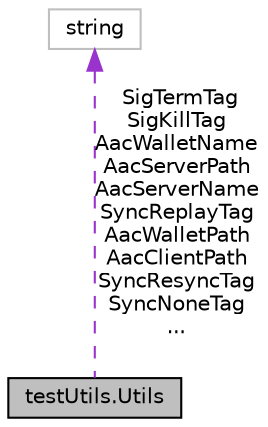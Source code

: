 digraph "testUtils.Utils"
{
  edge [fontname="Helvetica",fontsize="10",labelfontname="Helvetica",labelfontsize="10"];
  node [fontname="Helvetica",fontsize="10",shape=record];
  Node1 [label="testUtils.Utils",height=0.2,width=0.4,color="black", fillcolor="grey75", style="filled", fontcolor="black"];
  Node2 -> Node1 [dir="back",color="darkorchid3",fontsize="10",style="dashed",label=" SigTermTag\nSigKillTag\nAacWalletName\nAacServerPath\nAacServerName\nSyncReplayTag\nAacWalletPath\nAacClientPath\nSyncResyncTag\nSyncNoneTag\n..." ,fontname="Helvetica"];
  Node2 [label="string",height=0.2,width=0.4,color="grey75", fillcolor="white", style="filled"];
}
